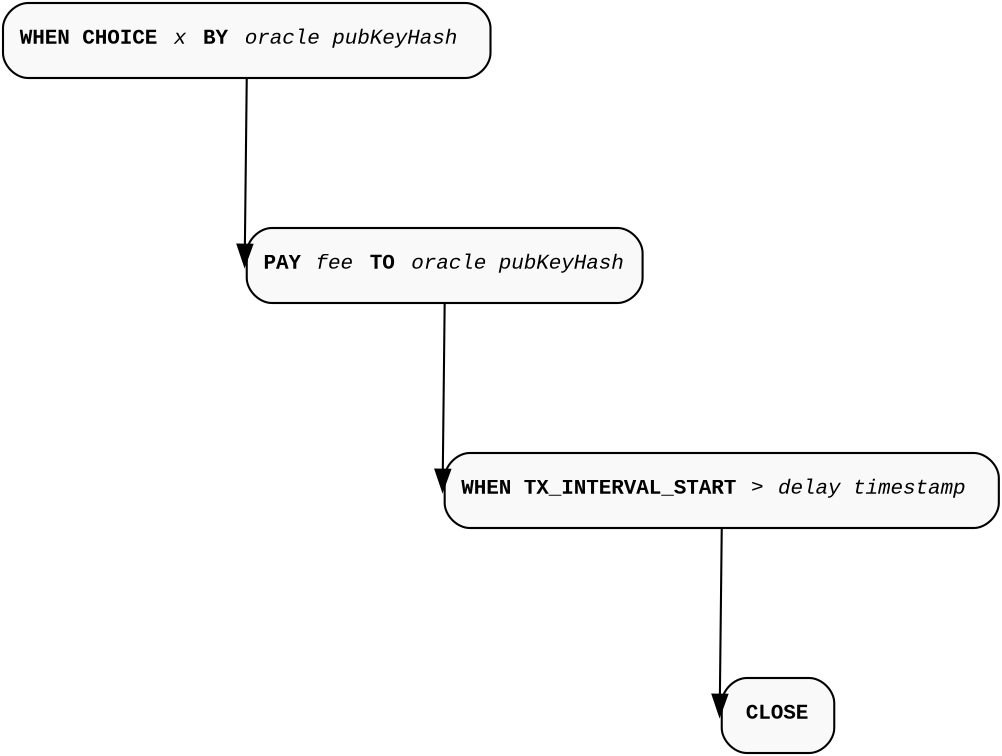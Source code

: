 digraph MarloweRequestDelay {
  rankdir=TD;
  graph [pad="0.02", nodesep="0.6", ranksep="1", splines="line"];
  node [shape=rect, style="filled, rounded", fillcolor="#f9f9f9", fontname="Courier New", fontsize="10"];
  edge [tailport="s", headport="w", color="#aaa", fontname="Courier New", fontsize="10"];


  OracleChoiceStep [label=<<b>WHEN CHOICE</b> <i>x</i> <b>BY</b> <i>oracle pubKeyHash</i> > color="#aaa" ];

  PayStep [label=<<b>PAY </b><i>fee</i> <b>TO</b> <i>oracle pubKeyHash</i>> color="#aaa" ];

  OracleChoiceStep -> PayStep;

  DelayStep [label=<<b>WHEN TX_INTERVAL_START</b> &gt; <i>delay timestamp</i> > color="#aaa" ];

  PayStep -> DelayStep;

  CloseStep [label=<<b>CLOSE</b>> color="#aaa" ];

  DelayStep -> CloseStep;

}
